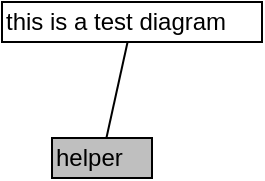 <mxfile compressed="false" version="12.4.2" type="device" pages="2">
  <diagram id="1dMstaCY08wY50I3MFBW" name="Tab 1">
    <mxGraphModel dx="1106" dy="860" grid="1" gridSize="10" guides="1" tooltips="1" connect="1" arrows="1" fold="1" page="1" pageScale="1" pageWidth="850" pageHeight="1100" math="0" shadow="0">
      <root>
        <mxCell id="0" style="fillColor=#ff0000"/>
        <mxCell id="1" parent="0" style="fillColor=#ff0000"/>
        <mxCell id="i4sGg8bSkyUIFC7NJkLE-1" value="this is a test diagram" style="text=;html=1;resizable=0;points=[];autosize=1;align=left;verticalAlign=top;spacingTop=-4;fillColor=#ffffff" parent="1" vertex="1">
          <mxGeometry x="284" y="160" width="130" height="20" as="geometry"/>
        </mxCell>
        <mxCell id="i4sGg8bSkyUIFC7NJkLE-2" value="helper" style="text=;html=1;resizable=0;points=[];autosize=1;align=left;verticalAlign=top;spacingTop=-4;fillColor=#bfbfbf" parent="1" vertex="1">
          <mxGeometry x="309" y="228" width="50" height="20" as="geometry"/>
        </mxCell>
        <mxCell id="i4sGg8bSkyUIFC7NJkLE-3" value="" style="endArrow=none;html=1;fillColor=#ff0000" parent="1" source="i4sGg8bSkyUIFC7NJkLE-2" target="i4sGg8bSkyUIFC7NJkLE-1" edge="1">
          <mxGeometry width="50" height="50" relative="1" as="geometry">
            <mxPoint x="200" y="280" as="sourcePoint"/>
            <mxPoint x="250" y="230" as="targetPoint"/>
          </mxGeometry>
        </mxCell>
      </root>
    </mxGraphModel>
  </diagram>
  <diagram id="GHfeHe2o456X1Uvl4aY1" name="Tab 2">
    <mxGraphModel dx="1041" dy="793" grid="1" gridSize="10" guides="1" tooltips="1" connect="1" arrows="1" fold="1" page="1" pageScale="1" pageWidth="850" pageHeight="1100" math="0" shadow="0">
      <root>
        <mxCell id="MXRy82Ifvxj1utwsVIDY-0" style="fillColor=#ff0000"/>
        <mxCell id="MXRy82Ifvxj1utwsVIDY-1" parent="MXRy82Ifvxj1utwsVIDY-0" style="fillColor=#ff0000"/>
        <mxCell id="MXRy82Ifvxj1utwsVIDY-2" value="bar" style="text=;html=1;resizable=0;points=[];autosize=1;align=left;verticalAlign=top;spacingTop=-4;fillColor=#bfbfbf" vertex="1" parent="MXRy82Ifvxj1utwsVIDY-1">
          <mxGeometry x="278" y="327" width="30" height="20" as="geometry"/>
        </mxCell>
        <mxCell id="MXRy82Ifvxj1utwsVIDY-3" value="baz" style="text=;html=1;resizable=0;points=[];autosize=1;align=left;verticalAlign=top;spacingTop=-4;fillColor=#bfbfbf" vertex="1" parent="MXRy82Ifvxj1utwsVIDY-1">
          <mxGeometry x="392" y="321" width="30" height="20" as="geometry"/>
        </mxCell>
        <mxCell id="MXRy82Ifvxj1utwsVIDY-4" value="xyz" style="text=;html=1;resizable=0;points=[];autosize=1;align=left;verticalAlign=top;spacingTop=-4;fillColor=#bfbfbf" vertex="1" parent="MXRy82Ifvxj1utwsVIDY-1">
          <mxGeometry x="455" y="288" width="30" height="20" as="geometry"/>
        </mxCell>
        <mxCell id="MXRy82Ifvxj1utwsVIDY-5" value="" style="endArrow=none;html=1;fillColor=#ff0000" edge="1" parent="MXRy82Ifvxj1utwsVIDY-1" source="MXRy82Ifvxj1utwsVIDY-2" target="MXRy82Ifvxj1utwsVIDY-3">
          <mxGeometry width="50" height="50" relative="1" as="geometry">
            <mxPoint x="300" y="290" as="sourcePoint"/>
            <mxPoint x="350" y="240" as="targetPoint"/>
          </mxGeometry>
        </mxCell>
        <mxCell id="MXRy82Ifvxj1utwsVIDY-6" value="" style="endArrow=none;html=1;fillColor=#ff0000" edge="1" parent="MXRy82Ifvxj1utwsVIDY-1" source="MXRy82Ifvxj1utwsVIDY-3" target="MXRy82Ifvxj1utwsVIDY-4">
          <mxGeometry width="50" height="50" relative="1" as="geometry">
            <mxPoint x="318" y="346.211" as="sourcePoint"/>
            <mxPoint x="402" y="341.789" as="targetPoint"/>
          </mxGeometry>
        </mxCell>
      </root>
    </mxGraphModel>
  </diagram>
</mxfile>